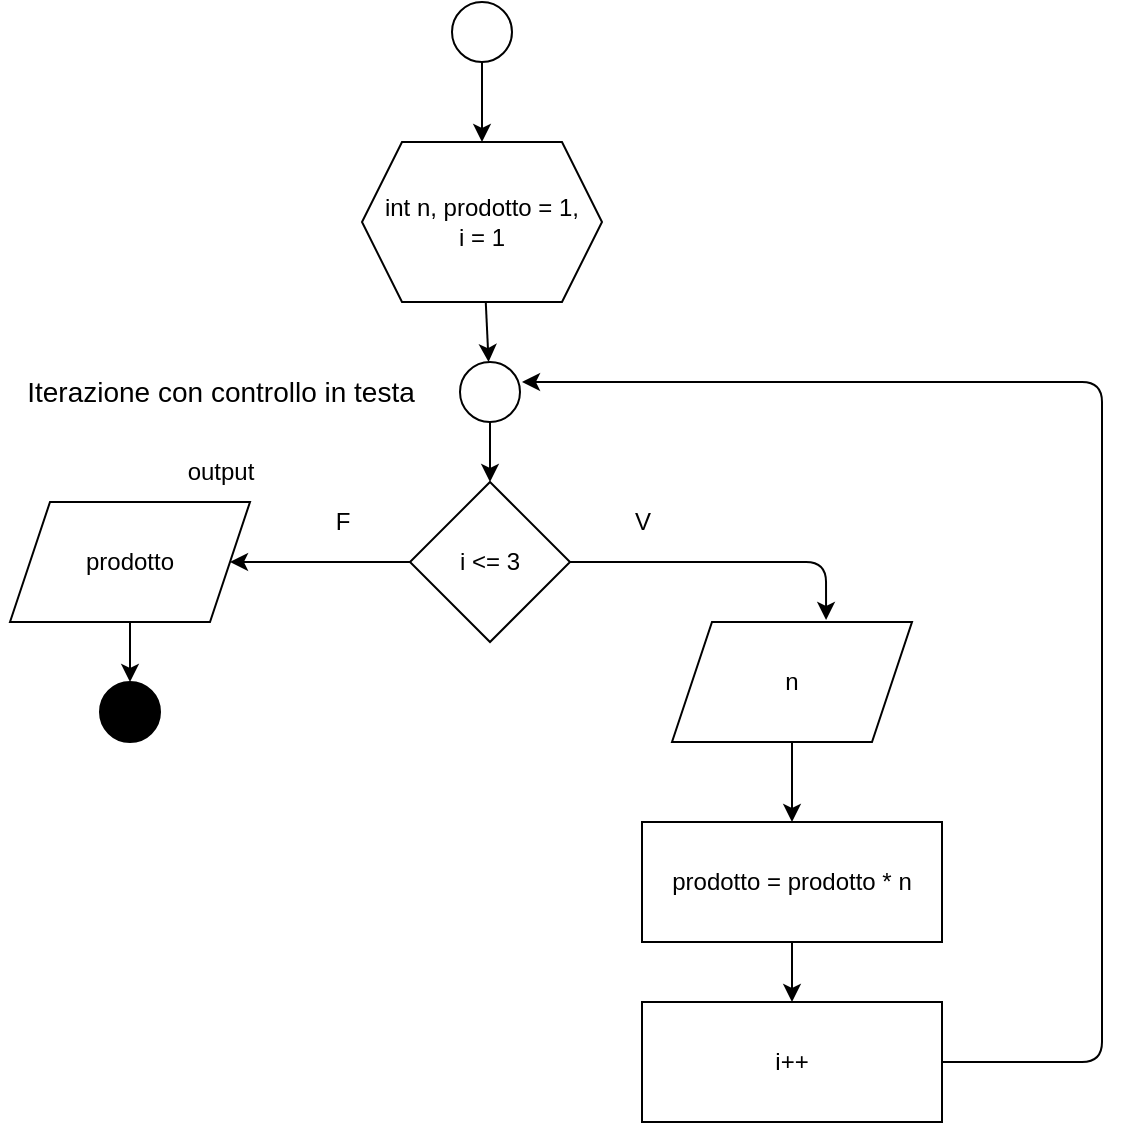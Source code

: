 <mxfile>
    <diagram id="iU-B655GjEMLHaXcKzl4" name="Pagina-1">
        <mxGraphModel dx="722" dy="692" grid="1" gridSize="10" guides="1" tooltips="1" connect="1" arrows="1" fold="1" page="1" pageScale="1" pageWidth="827" pageHeight="1169" math="0" shadow="0">
            <root>
                <mxCell id="0"/>
                <mxCell id="1" parent="0"/>
                <mxCell id="24" value="" style="edgeStyle=none;html=1;" parent="1" source="2" target="12" edge="1">
                    <mxGeometry relative="1" as="geometry"/>
                </mxCell>
                <mxCell id="2" value="int n, prodotto = 1, &lt;br&gt;i = 1" style="shape=hexagon;perimeter=hexagonPerimeter2;whiteSpace=wrap;html=1;fixedSize=1;" parent="1" vertex="1">
                    <mxGeometry x="310" y="120" width="120" height="80" as="geometry"/>
                </mxCell>
                <mxCell id="20" value="" style="edgeStyle=none;html=1;" parent="1" source="6" target="19" edge="1">
                    <mxGeometry relative="1" as="geometry"/>
                </mxCell>
                <mxCell id="27" style="edgeStyle=none;html=1;entryX=0.642;entryY=-0.017;entryDx=0;entryDy=0;entryPerimeter=0;" parent="1" source="6" target="26" edge="1">
                    <mxGeometry relative="1" as="geometry">
                        <Array as="points">
                            <mxPoint x="542" y="330"/>
                        </Array>
                    </mxGeometry>
                </mxCell>
                <mxCell id="6" value="i &amp;lt;= 3" style="rhombus;whiteSpace=wrap;html=1;" parent="1" vertex="1">
                    <mxGeometry x="334" y="290" width="80" height="80" as="geometry"/>
                </mxCell>
                <mxCell id="11" value="" style="edgeStyle=none;html=1;" parent="1" source="8" target="9" edge="1">
                    <mxGeometry relative="1" as="geometry"/>
                </mxCell>
                <mxCell id="8" value="prodotto = prodotto * n" style="rounded=0;whiteSpace=wrap;html=1;" parent="1" vertex="1">
                    <mxGeometry x="450" y="460" width="150" height="60" as="geometry"/>
                </mxCell>
                <mxCell id="29" style="edgeStyle=none;html=1;" parent="1" source="9" edge="1">
                    <mxGeometry relative="1" as="geometry">
                        <mxPoint x="390" y="240" as="targetPoint"/>
                        <Array as="points">
                            <mxPoint x="680" y="580"/>
                            <mxPoint x="680" y="380"/>
                            <mxPoint x="680" y="240"/>
                        </Array>
                    </mxGeometry>
                </mxCell>
                <mxCell id="9" value="i++" style="rounded=0;whiteSpace=wrap;html=1;" parent="1" vertex="1">
                    <mxGeometry x="450" y="550" width="150" height="60" as="geometry"/>
                </mxCell>
                <mxCell id="14" value="" style="edgeStyle=none;html=1;" parent="1" source="12" target="6" edge="1">
                    <mxGeometry relative="1" as="geometry"/>
                </mxCell>
                <mxCell id="12" value="" style="ellipse;whiteSpace=wrap;html=1;aspect=fixed;" parent="1" vertex="1">
                    <mxGeometry x="359" y="230" width="30" height="30" as="geometry"/>
                </mxCell>
                <mxCell id="18" value="" style="edgeStyle=none;html=1;" parent="1" source="17" target="2" edge="1">
                    <mxGeometry relative="1" as="geometry"/>
                </mxCell>
                <mxCell id="17" value="" style="ellipse;whiteSpace=wrap;html=1;aspect=fixed;" parent="1" vertex="1">
                    <mxGeometry x="355" y="50" width="30" height="30" as="geometry"/>
                </mxCell>
                <mxCell id="23" value="" style="edgeStyle=none;html=1;" parent="1" source="19" target="22" edge="1">
                    <mxGeometry relative="1" as="geometry"/>
                </mxCell>
                <mxCell id="19" value="prodotto" style="shape=parallelogram;perimeter=parallelogramPerimeter;whiteSpace=wrap;html=1;fixedSize=1;" parent="1" vertex="1">
                    <mxGeometry x="134" y="300" width="120" height="60" as="geometry"/>
                </mxCell>
                <mxCell id="21" value="output" style="text;html=1;align=center;verticalAlign=middle;resizable=0;points=[];autosize=1;strokeColor=none;fillColor=none;" parent="1" vertex="1">
                    <mxGeometry x="209" y="270" width="60" height="30" as="geometry"/>
                </mxCell>
                <mxCell id="22" value="" style="ellipse;whiteSpace=wrap;html=1;aspect=fixed;fillColor=#000000;" parent="1" vertex="1">
                    <mxGeometry x="179" y="390" width="30" height="30" as="geometry"/>
                </mxCell>
                <mxCell id="28" value="" style="edgeStyle=none;html=1;" parent="1" source="26" target="8" edge="1">
                    <mxGeometry relative="1" as="geometry"/>
                </mxCell>
                <mxCell id="26" value="n" style="shape=parallelogram;perimeter=parallelogramPerimeter;whiteSpace=wrap;html=1;fixedSize=1;" parent="1" vertex="1">
                    <mxGeometry x="465" y="360" width="120" height="60" as="geometry"/>
                </mxCell>
                <mxCell id="30" value="V" style="text;html=1;align=center;verticalAlign=middle;resizable=0;points=[];autosize=1;strokeColor=none;fillColor=none;" parent="1" vertex="1">
                    <mxGeometry x="435" y="295" width="30" height="30" as="geometry"/>
                </mxCell>
                <mxCell id="31" value="F" style="text;html=1;align=center;verticalAlign=middle;resizable=0;points=[];autosize=1;strokeColor=none;fillColor=none;" parent="1" vertex="1">
                    <mxGeometry x="285" y="295" width="30" height="30" as="geometry"/>
                </mxCell>
                <mxCell id="32" value="Iterazione con controllo in testa" style="text;html=1;align=center;verticalAlign=middle;resizable=0;points=[];autosize=1;strokeColor=none;fillColor=none;fontSize=14;" parent="1" vertex="1">
                    <mxGeometry x="129" y="230" width="220" height="30" as="geometry"/>
                </mxCell>
            </root>
        </mxGraphModel>
    </diagram>
</mxfile>